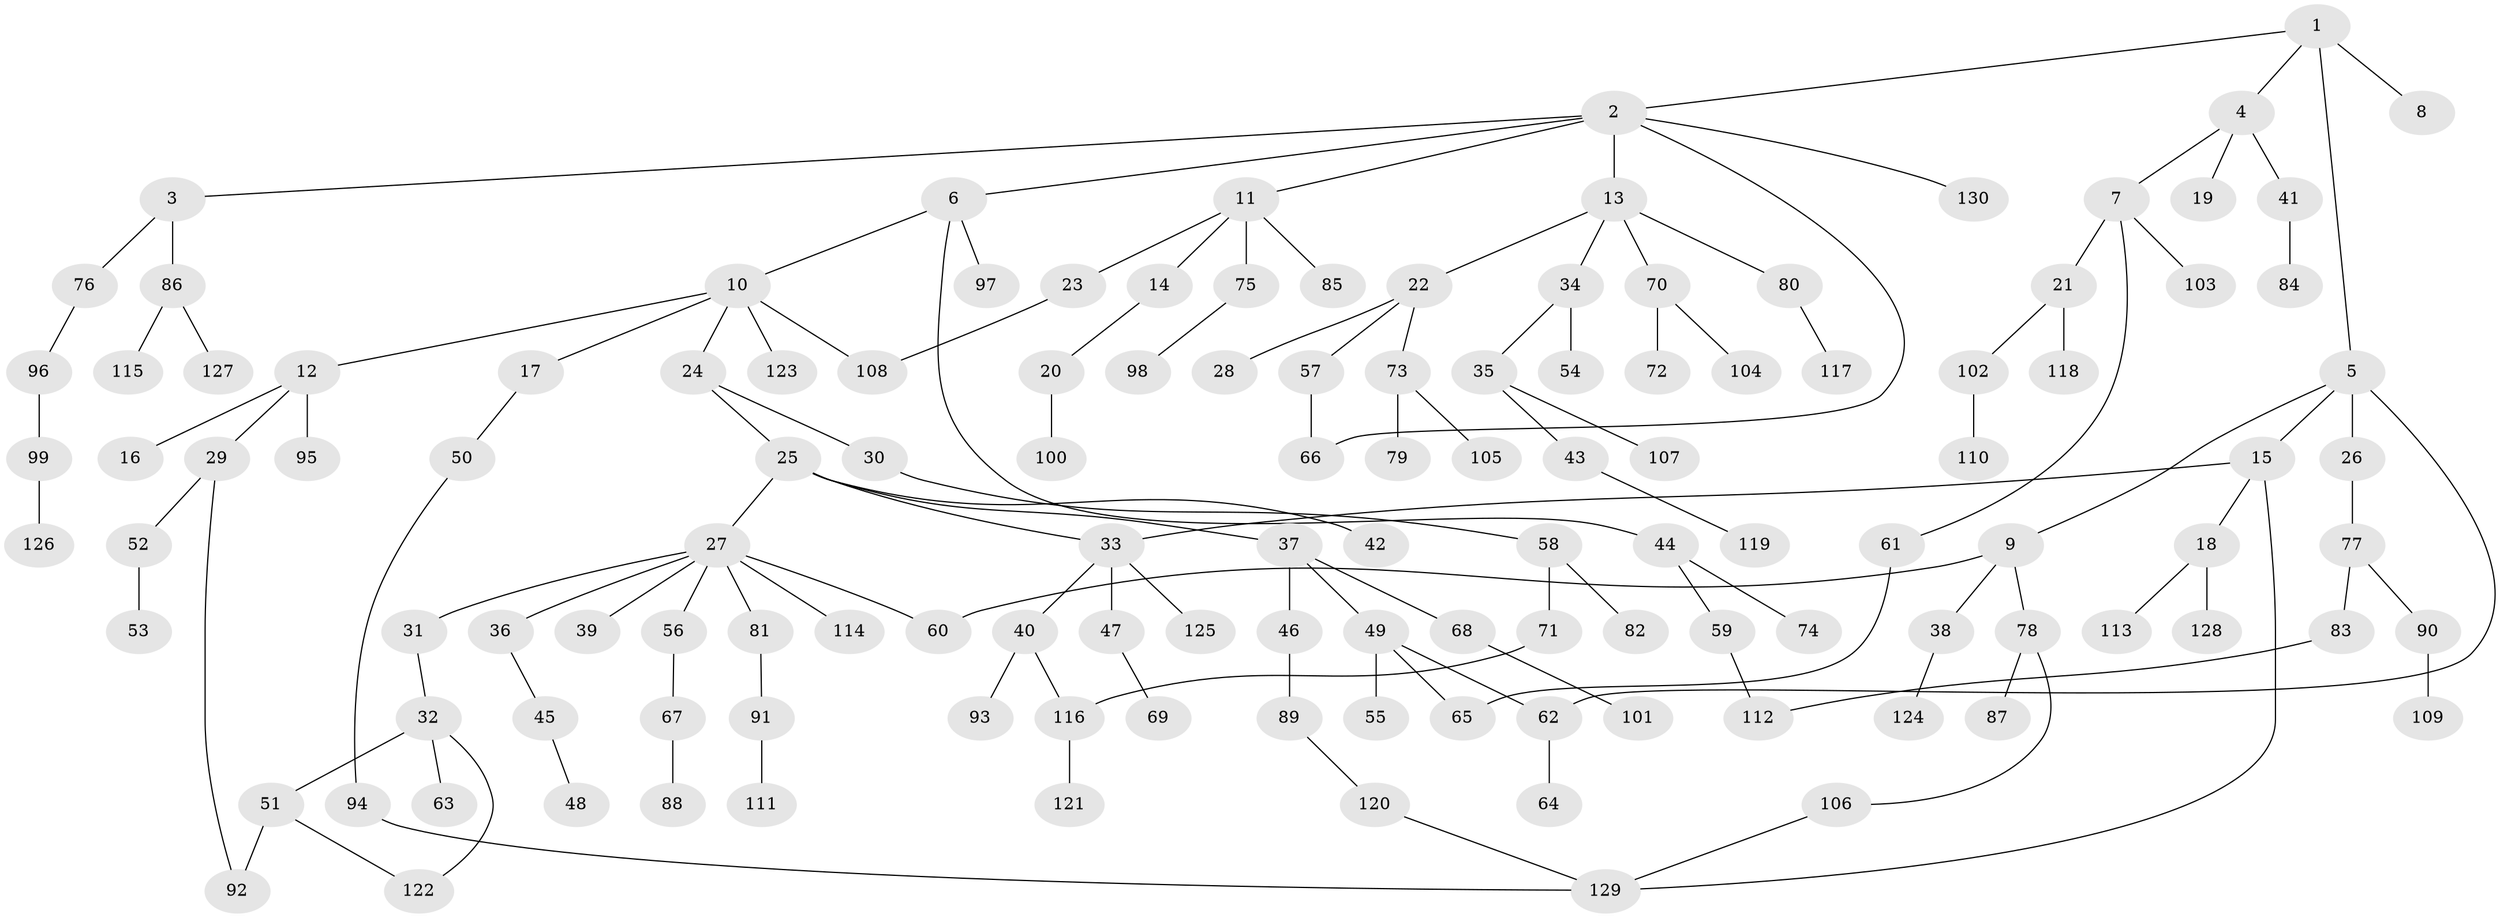 // Generated by graph-tools (version 1.1) at 2025/10/02/27/25 16:10:56]
// undirected, 130 vertices, 142 edges
graph export_dot {
graph [start="1"]
  node [color=gray90,style=filled];
  1;
  2;
  3;
  4;
  5;
  6;
  7;
  8;
  9;
  10;
  11;
  12;
  13;
  14;
  15;
  16;
  17;
  18;
  19;
  20;
  21;
  22;
  23;
  24;
  25;
  26;
  27;
  28;
  29;
  30;
  31;
  32;
  33;
  34;
  35;
  36;
  37;
  38;
  39;
  40;
  41;
  42;
  43;
  44;
  45;
  46;
  47;
  48;
  49;
  50;
  51;
  52;
  53;
  54;
  55;
  56;
  57;
  58;
  59;
  60;
  61;
  62;
  63;
  64;
  65;
  66;
  67;
  68;
  69;
  70;
  71;
  72;
  73;
  74;
  75;
  76;
  77;
  78;
  79;
  80;
  81;
  82;
  83;
  84;
  85;
  86;
  87;
  88;
  89;
  90;
  91;
  92;
  93;
  94;
  95;
  96;
  97;
  98;
  99;
  100;
  101;
  102;
  103;
  104;
  105;
  106;
  107;
  108;
  109;
  110;
  111;
  112;
  113;
  114;
  115;
  116;
  117;
  118;
  119;
  120;
  121;
  122;
  123;
  124;
  125;
  126;
  127;
  128;
  129;
  130;
  1 -- 2;
  1 -- 4;
  1 -- 5;
  1 -- 8;
  2 -- 3;
  2 -- 6;
  2 -- 11;
  2 -- 13;
  2 -- 130;
  2 -- 66;
  3 -- 76;
  3 -- 86;
  4 -- 7;
  4 -- 19;
  4 -- 41;
  5 -- 9;
  5 -- 15;
  5 -- 26;
  5 -- 62;
  6 -- 10;
  6 -- 44;
  6 -- 97;
  7 -- 21;
  7 -- 61;
  7 -- 103;
  9 -- 38;
  9 -- 60;
  9 -- 78;
  10 -- 12;
  10 -- 17;
  10 -- 24;
  10 -- 123;
  10 -- 108;
  11 -- 14;
  11 -- 23;
  11 -- 75;
  11 -- 85;
  12 -- 16;
  12 -- 29;
  12 -- 95;
  13 -- 22;
  13 -- 34;
  13 -- 70;
  13 -- 80;
  14 -- 20;
  15 -- 18;
  15 -- 129;
  15 -- 33;
  17 -- 50;
  18 -- 113;
  18 -- 128;
  20 -- 100;
  21 -- 102;
  21 -- 118;
  22 -- 28;
  22 -- 57;
  22 -- 73;
  23 -- 108;
  24 -- 25;
  24 -- 30;
  25 -- 27;
  25 -- 33;
  25 -- 37;
  25 -- 42;
  26 -- 77;
  27 -- 31;
  27 -- 36;
  27 -- 39;
  27 -- 56;
  27 -- 81;
  27 -- 114;
  27 -- 60;
  29 -- 52;
  29 -- 92;
  30 -- 58;
  31 -- 32;
  32 -- 51;
  32 -- 63;
  32 -- 122;
  33 -- 40;
  33 -- 47;
  33 -- 125;
  34 -- 35;
  34 -- 54;
  35 -- 43;
  35 -- 107;
  36 -- 45;
  37 -- 46;
  37 -- 49;
  37 -- 68;
  38 -- 124;
  40 -- 93;
  40 -- 116;
  41 -- 84;
  43 -- 119;
  44 -- 59;
  44 -- 74;
  45 -- 48;
  46 -- 89;
  47 -- 69;
  49 -- 55;
  49 -- 65;
  49 -- 62;
  50 -- 94;
  51 -- 92;
  51 -- 122;
  52 -- 53;
  56 -- 67;
  57 -- 66;
  58 -- 71;
  58 -- 82;
  59 -- 112;
  61 -- 65;
  62 -- 64;
  67 -- 88;
  68 -- 101;
  70 -- 72;
  70 -- 104;
  71 -- 116;
  73 -- 79;
  73 -- 105;
  75 -- 98;
  76 -- 96;
  77 -- 83;
  77 -- 90;
  78 -- 87;
  78 -- 106;
  80 -- 117;
  81 -- 91;
  83 -- 112;
  86 -- 115;
  86 -- 127;
  89 -- 120;
  90 -- 109;
  91 -- 111;
  94 -- 129;
  96 -- 99;
  99 -- 126;
  102 -- 110;
  106 -- 129;
  116 -- 121;
  120 -- 129;
}

